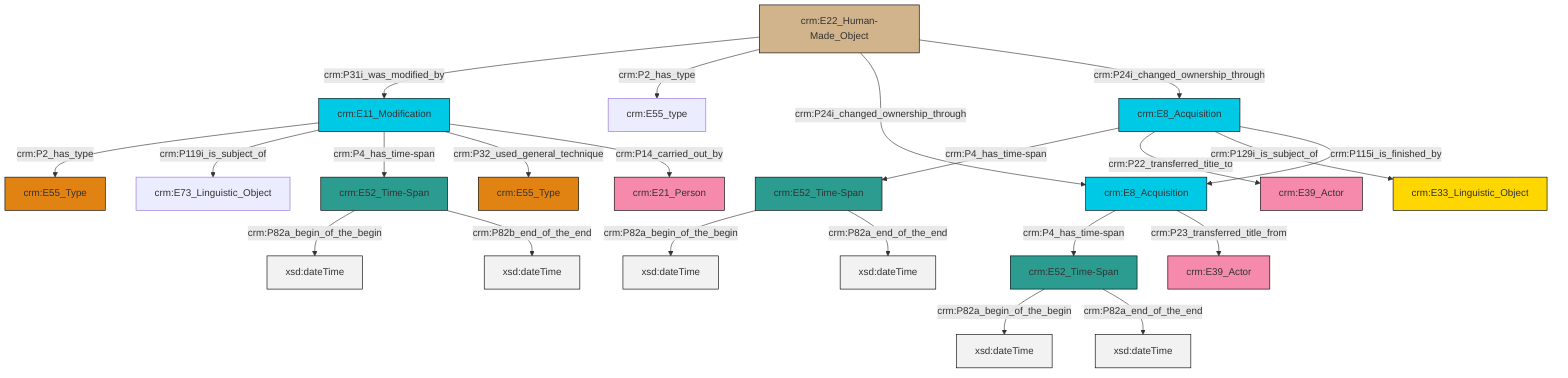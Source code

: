 graph TD
classDef Literal fill:#f2f2f2,stroke:#000000;
classDef CRM_Entity fill:#FFFFFF,stroke:#000000;
classDef Temporal_Entity fill:#00C9E6, stroke:#000000;
classDef Type fill:#E18312, stroke:#000000;
classDef Time-Span fill:#2C9C91, stroke:#000000;
classDef Appellation fill:#FFEB7F, stroke:#000000;
classDef Place fill:#008836, stroke:#000000;
classDef Persistent_Item fill:#B266B2, stroke:#000000;
classDef Conceptual_Object fill:#FFD700, stroke:#000000;
classDef Physical_Thing fill:#D2B48C, stroke:#000000;
classDef Actor fill:#f58aad, stroke:#000000;
classDef PC_Classes fill:#4ce600, stroke:#000000;
classDef Multi fill:#cccccc,stroke:#000000;

0["crm:E8_Acquisition"]:::Temporal_Entity -->|crm:P4_has_time-span| 1["crm:E52_Time-Span"]:::Time-Span
2["crm:E11_Modification"]:::Temporal_Entity -->|crm:P2_has_type| 3["crm:E55_Type"]:::Type
1["crm:E52_Time-Span"]:::Time-Span -->|crm:P82a_begin_of_the_begin| 8[xsd:dateTime]:::Literal
2["crm:E11_Modification"]:::Temporal_Entity -->|crm:P119i_is_subject_of| 9["crm:E73_Linguistic_Object"]:::Default
13["crm:E22_Human-Made_Object"]:::Physical_Thing -->|crm:P31i_was_modified_by| 2["crm:E11_Modification"]:::Temporal_Entity
2["crm:E11_Modification"]:::Temporal_Entity -->|crm:P4_has_time-span| 15["crm:E52_Time-Span"]:::Time-Span
17["crm:E52_Time-Span"]:::Time-Span -->|crm:P82a_begin_of_the_begin| 18[xsd:dateTime]:::Literal
6["crm:E8_Acquisition"]:::Temporal_Entity -->|crm:P4_has_time-span| 17["crm:E52_Time-Span"]:::Time-Span
13["crm:E22_Human-Made_Object"]:::Physical_Thing -->|crm:P2_has_type| 21["crm:E55_type"]:::Default
6["crm:E8_Acquisition"]:::Temporal_Entity -->|crm:P22_transferred_title_to| 22["crm:E39_Actor"]:::Actor
2["crm:E11_Modification"]:::Temporal_Entity -->|crm:P32_used_general_technique| 11["crm:E55_Type"]:::Type
2["crm:E11_Modification"]:::Temporal_Entity -->|crm:P14_carried_out_by| 23["crm:E21_Person"]:::Actor
13["crm:E22_Human-Made_Object"]:::Physical_Thing -->|crm:P24i_changed_ownership_through| 0["crm:E8_Acquisition"]:::Temporal_Entity
15["crm:E52_Time-Span"]:::Time-Span -->|crm:P82a_begin_of_the_begin| 24[xsd:dateTime]:::Literal
0["crm:E8_Acquisition"]:::Temporal_Entity -->|crm:P23_transferred_title_from| 26["crm:E39_Actor"]:::Actor
13["crm:E22_Human-Made_Object"]:::Physical_Thing -->|crm:P24i_changed_ownership_through| 6["crm:E8_Acquisition"]:::Temporal_Entity
6["crm:E8_Acquisition"]:::Temporal_Entity -->|crm:P129i_is_subject_of| 4["crm:E33_Linguistic_Object"]:::Conceptual_Object
17["crm:E52_Time-Span"]:::Time-Span -->|crm:P82a_end_of_the_end| 29[xsd:dateTime]:::Literal
1["crm:E52_Time-Span"]:::Time-Span -->|crm:P82a_end_of_the_end| 30[xsd:dateTime]:::Literal
6["crm:E8_Acquisition"]:::Temporal_Entity -->|crm:P115i_is_finished_by| 0["crm:E8_Acquisition"]:::Temporal_Entity
15["crm:E52_Time-Span"]:::Time-Span -->|crm:P82b_end_of_the_end| 35[xsd:dateTime]:::Literal